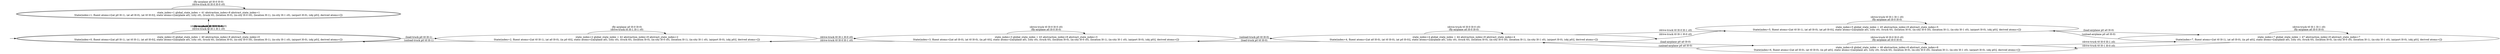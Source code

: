 digraph {
rankdir="LR"
s0[peripheries=2,label="state_index=0 global_state_index = 40 abstraction_index=8 abstract_state_index=0
State(index=0, fluent atoms=[(at p0 l0-1), (at t0 l0-1), (at a0 l0-0)], static atoms=[(airplane a0), (city c0), (truck t0), (location l0-0), (in-city l0-0 c0), (location l0-1), (in-city l0-1 c0), (airport l0-0), (obj p0)], derived atoms=[])
"]
s1[peripheries=2,label="state_index=1 global_state_index = 41 abstraction_index=8 abstract_state_index=1
State(index=1, fluent atoms=[(at p0 l0-1), (at a0 l0-0), (at t0 l0-0)], static atoms=[(airplane a0), (city c0), (truck t0), (location l0-0), (in-city l0-0 c0), (location l0-1), (in-city l0-1 c0), (airport l0-0), (obj p0)], derived atoms=[])
"]
s2[label="state_index=2 global_state_index = 42 abstraction_index=8 abstract_state_index=2
State(index=2, fluent atoms=[(at t0 l0-1), (at a0 l0-0), (in p0 t0)], static atoms=[(airplane a0), (city c0), (truck t0), (location l0-0), (in-city l0-0 c0), (location l0-1), (in-city l0-1 c0), (airport l0-0), (obj p0)], derived atoms=[])
"]
s3[label="state_index=3 global_state_index = 43 abstraction_index=8 abstract_state_index=3
State(index=3, fluent atoms=[(at a0 l0-0), (at t0 l0-0), (in p0 t0)], static atoms=[(airplane a0), (city c0), (truck t0), (location l0-0), (in-city l0-0 c0), (location l0-1), (in-city l0-1 c0), (airport l0-0), (obj p0)], derived atoms=[])
"]
s4[label="state_index=4 global_state_index = 44 abstraction_index=8 abstract_state_index=4
State(index=4, fluent atoms=[(at a0 l0-0), (at t0 l0-0), (at p0 l0-0)], static atoms=[(airplane a0), (city c0), (truck t0), (location l0-0), (in-city l0-0 c0), (location l0-1), (in-city l0-1 c0), (airport l0-0), (obj p0)], derived atoms=[])
"]
s5[label="state_index=5 global_state_index = 45 abstraction_index=8 abstract_state_index=5
State(index=5, fluent atoms=[(at t0 l0-1), (at a0 l0-0), (at p0 l0-0)], static atoms=[(airplane a0), (city c0), (truck t0), (location l0-0), (in-city l0-0 c0), (location l0-1), (in-city l0-1 c0), (airport l0-0), (obj p0)], derived atoms=[])
"]
s6[label="state_index=6 global_state_index = 46 abstraction_index=8 abstract_state_index=6
State(index=6, fluent atoms=[(at a0 l0-0), (at t0 l0-0), (in p0 a0)], static atoms=[(airplane a0), (city c0), (truck t0), (location l0-0), (in-city l0-0 c0), (location l0-1), (in-city l0-1 c0), (airport l0-0), (obj p0)], derived atoms=[])
"]
s7[label="state_index=7 global_state_index = 47 abstraction_index=8 abstract_state_index=7
State(index=7, fluent atoms=[(at t0 l0-1), (at a0 l0-0), (in p0 a0)], static atoms=[(airplane a0), (city c0), (truck t0), (location l0-0), (in-city l0-0 c0), (location l0-1), (in-city l0-1 c0), (airport l0-0), (obj p0)], derived atoms=[])
"]
Dangling [ label = "", style = invis ]
{ rank = same; Dangling }
Dangling -> s0
{ rank = same; s7}
{ rank = same; s5,s6}
{ rank = same; s4}
{ rank = same; s3}
{ rank = same; s2}
{ rank = same; s0,s1}
s0->s0 [label="(fly-airplane a0 l0-0 l0-0)
(drive-truck t0 l0-1 l0-1 c0)
"]
s0->s1 [label="(drive-truck t0 l0-1 l0-0 c0)
"]
s0->s2 [label="(load-truck p0 t0 l0-1)
"]
s1->s0 [label="(drive-truck t0 l0-0 l0-1 c0)
"]
s1->s1 [label="(fly-airplane a0 l0-0 l0-0)
(drive-truck t0 l0-0 l0-0 c0)
"]
s2->s0 [label="(unload-truck p0 t0 l0-1)
"]
s2->s2 [label="(fly-airplane a0 l0-0 l0-0)
(drive-truck t0 l0-1 l0-1 c0)
"]
s2->s3 [label="(drive-truck t0 l0-1 l0-0 c0)
"]
s3->s2 [label="(drive-truck t0 l0-0 l0-1 c0)
"]
s3->s3 [label="(drive-truck t0 l0-0 l0-0 c0)
(fly-airplane a0 l0-0 l0-0)
"]
s3->s4 [label="(unload-truck p0 t0 l0-0)
"]
s4->s3 [label="(load-truck p0 t0 l0-0)
"]
s4->s4 [label="(drive-truck t0 l0-0 l0-0 c0)
(fly-airplane a0 l0-0 l0-0)
"]
s4->s5 [label="(drive-truck t0 l0-0 l0-1 c0)
"]
s4->s6 [label="(load-airplane p0 a0 l0-0)
"]
s5->s4 [label="(drive-truck t0 l0-1 l0-0 c0)
"]
s5->s5 [label="(drive-truck t0 l0-1 l0-1 c0)
(fly-airplane a0 l0-0 l0-0)
"]
s5->s7 [label="(load-airplane p0 a0 l0-0)
"]
s6->s4 [label="(unload-airplane p0 a0 l0-0)
"]
s6->s6 [label="(drive-truck t0 l0-0 l0-0 c0)
(fly-airplane a0 l0-0 l0-0)
"]
s6->s7 [label="(drive-truck t0 l0-0 l0-1 c0)
"]
s7->s5 [label="(unload-airplane p0 a0 l0-0)
"]
s7->s6 [label="(drive-truck t0 l0-1 l0-0 c0)
"]
s7->s7 [label="(drive-truck t0 l0-1 l0-1 c0)
(fly-airplane a0 l0-0 l0-0)
"]
}
